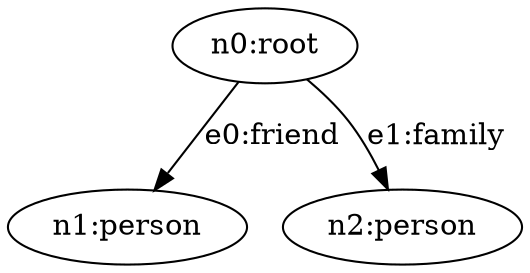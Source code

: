 strict digraph root {
    "n0" [ id="df4ed495583248a09958bf83cdee1b4d", label="n0:root"  ]
    "n1" [ id="0fac7ec7ee8a4c83a661d9bc181be5a4", label="n1:person" , name="Josh" ]
    "n2" [ id="532160121bc1499daf4b61f83d2a1ea4", label="n2:person" , name="Jane" ]
    "n0" -> "n1" [ id="fc485f2ee655419e89bb74c06e3f5c09", label="e0:friend"meeting_place="college" ]
    "n0" -> "n2" [ id="697be46e3a5a462e88c95f911d46cca2", label="e1:family"type="sister" ]
}